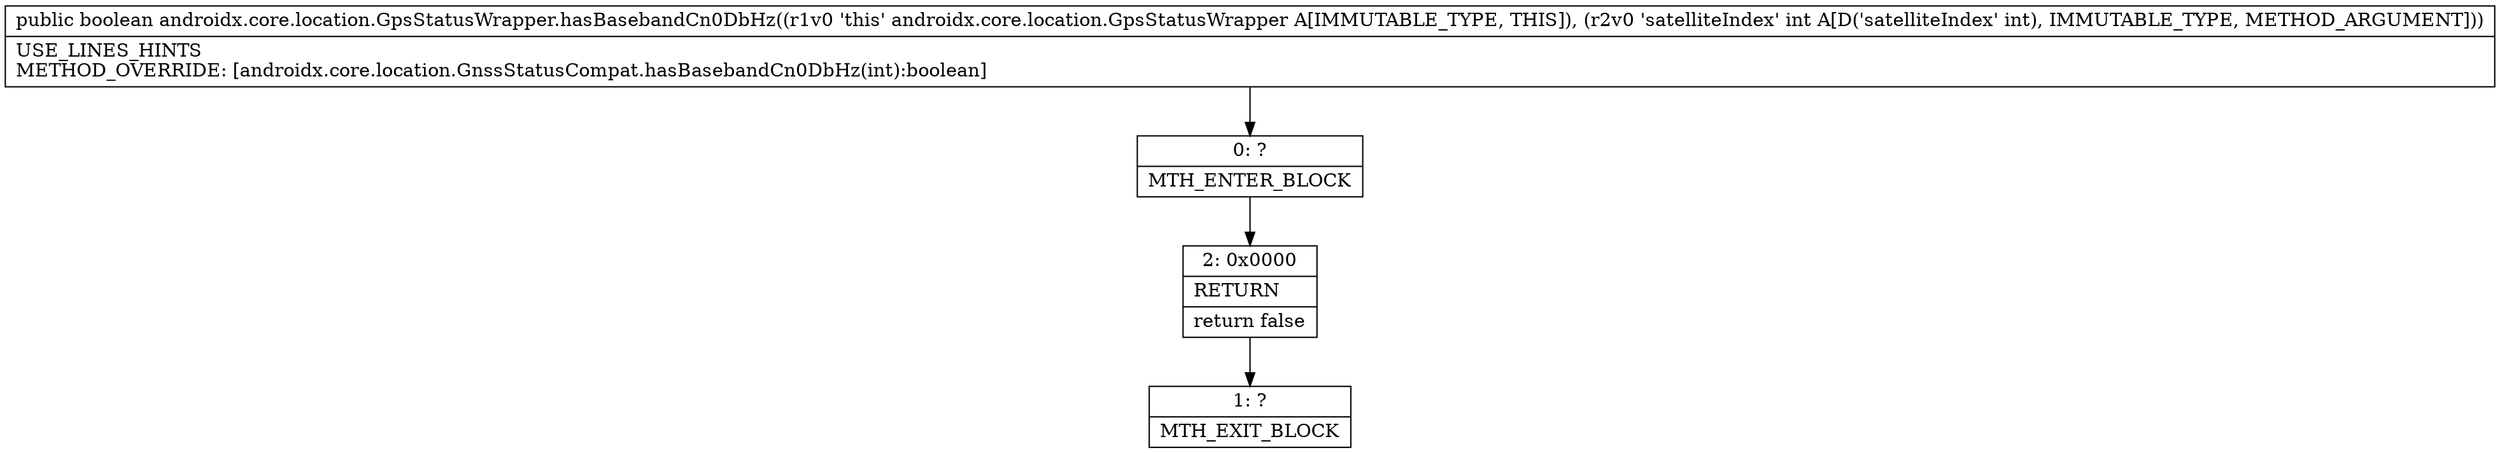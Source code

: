 digraph "CFG forandroidx.core.location.GpsStatusWrapper.hasBasebandCn0DbHz(I)Z" {
Node_0 [shape=record,label="{0\:\ ?|MTH_ENTER_BLOCK\l}"];
Node_2 [shape=record,label="{2\:\ 0x0000|RETURN\l|return false\l}"];
Node_1 [shape=record,label="{1\:\ ?|MTH_EXIT_BLOCK\l}"];
MethodNode[shape=record,label="{public boolean androidx.core.location.GpsStatusWrapper.hasBasebandCn0DbHz((r1v0 'this' androidx.core.location.GpsStatusWrapper A[IMMUTABLE_TYPE, THIS]), (r2v0 'satelliteIndex' int A[D('satelliteIndex' int), IMMUTABLE_TYPE, METHOD_ARGUMENT]))  | USE_LINES_HINTS\lMETHOD_OVERRIDE: [androidx.core.location.GnssStatusCompat.hasBasebandCn0DbHz(int):boolean]\l}"];
MethodNode -> Node_0;Node_0 -> Node_2;
Node_2 -> Node_1;
}

